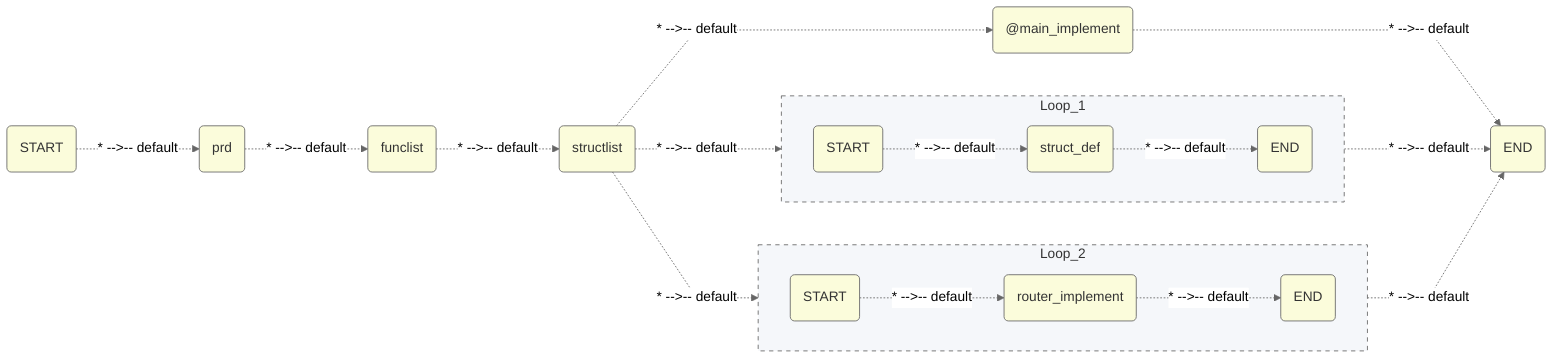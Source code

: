 %%{ init: { 'flowchart': { 'curve': 'linear' }, 'theme': 'neutral' } }%%
%% Rendered By Agently %%
flowchart LR
classDef chunk_style fill:#fbfcdb,stroke:#666,stroke-width:1px,color:#333;
classDef condition_chunk_style fill:#ECECFF,stroke:#9370DB,stroke-width:1px,color:#333;
classDef loop_style fill:#f5f7fa,stroke:#666,stroke-width:1px,color:#333,stroke-dasharray: 5 5
    subgraph Loop_1
    direction LR
    aecead8f-7eda-4b69-853b-b5d7d244b9f4("START"):::chunk_style -.-> |"* -->-- default"| dac1d29b-291b-4bfd-9fd7-fc2438aaa4df("struct_def"):::chunk_style
    dac1d29b-291b-4bfd-9fd7-fc2438aaa4df("struct_def"):::chunk_style -.-> |"* -->-- default"| b064ee11-6451-40ae-9c1a-d8734bd5c0e1("END"):::chunk_style
    end
    subgraph Loop_2
    direction LR
    9a25b882-a3a2-4541-9be8-3951e63e04da("START"):::chunk_style -.-> |"* -->-- default"| 3d7e80c8-fdfb-4d58-a272-2a99fc2f609b("router_implement"):::chunk_style
    3d7e80c8-fdfb-4d58-a272-2a99fc2f609b("router_implement"):::chunk_style -.-> |"* -->-- default"| de8997cf-bdff-436b-931d-f79f2d8f6355("END"):::chunk_style
    end
    c840bf95-d92e-43db-a1c7-3839561a498b("START"):::chunk_style -.-> |"* -->-- default"| 87a9f00b-52ab-44a0-8129-db1d626cf66b("prd"):::chunk_style
    87a9f00b-52ab-44a0-8129-db1d626cf66b("prd"):::chunk_style -.-> |"* -->-- default"| 8d6b1449-a7dc-4e27-ac25-8e8be600d4d5("funclist"):::chunk_style
    8d6b1449-a7dc-4e27-ac25-8e8be600d4d5("funclist"):::chunk_style -.-> |"* -->-- default"| a80ef96c-2b96-4c95-9dae-bd70e029d027("structlist"):::chunk_style
    a80ef96c-2b96-4c95-9dae-bd70e029d027("structlist"):::chunk_style -.-> |"* -->-- default"| Loop_1:::loop_style
    Loop_1:::loop_style -.-> |"* -->-- default"| 1721e248-d009-4dff-8126-08f2db4071c8("END"):::chunk_style
    a80ef96c-2b96-4c95-9dae-bd70e029d027("structlist"):::chunk_style -.-> |"* -->-- default"| Loop_2:::loop_style
    Loop_2:::loop_style -.-> |"* -->-- default"| 1721e248-d009-4dff-8126-08f2db4071c8("END"):::chunk_style
    a80ef96c-2b96-4c95-9dae-bd70e029d027("structlist"):::chunk_style -.-> |"* -->-- default"| 194a3a1c-8214-4db3-834c-e20eee019297("@main_implement"):::chunk_style
    194a3a1c-8214-4db3-834c-e20eee019297("@main_implement"):::chunk_style -.-> |"* -->-- default"| 1721e248-d009-4dff-8126-08f2db4071c8("END"):::chunk_style